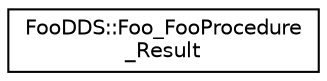 digraph "Graphical Class Hierarchy"
{
  edge [fontname="Helvetica",fontsize="10",labelfontname="Helvetica",labelfontsize="10"];
  node [fontname="Helvetica",fontsize="10",shape=record];
  rankdir="LR";
  Node1 [label="FooDDS::Foo_FooProcedure\l_Result",height=0.2,width=0.4,color="black", fillcolor="white", style="filled",URL="$class_foo_d_d_s_1_1_foo___foo_procedure___result.html",tooltip="This class represents the structure Foo_FooProcedure_Result that can be used to send/receive replies ..."];
}
